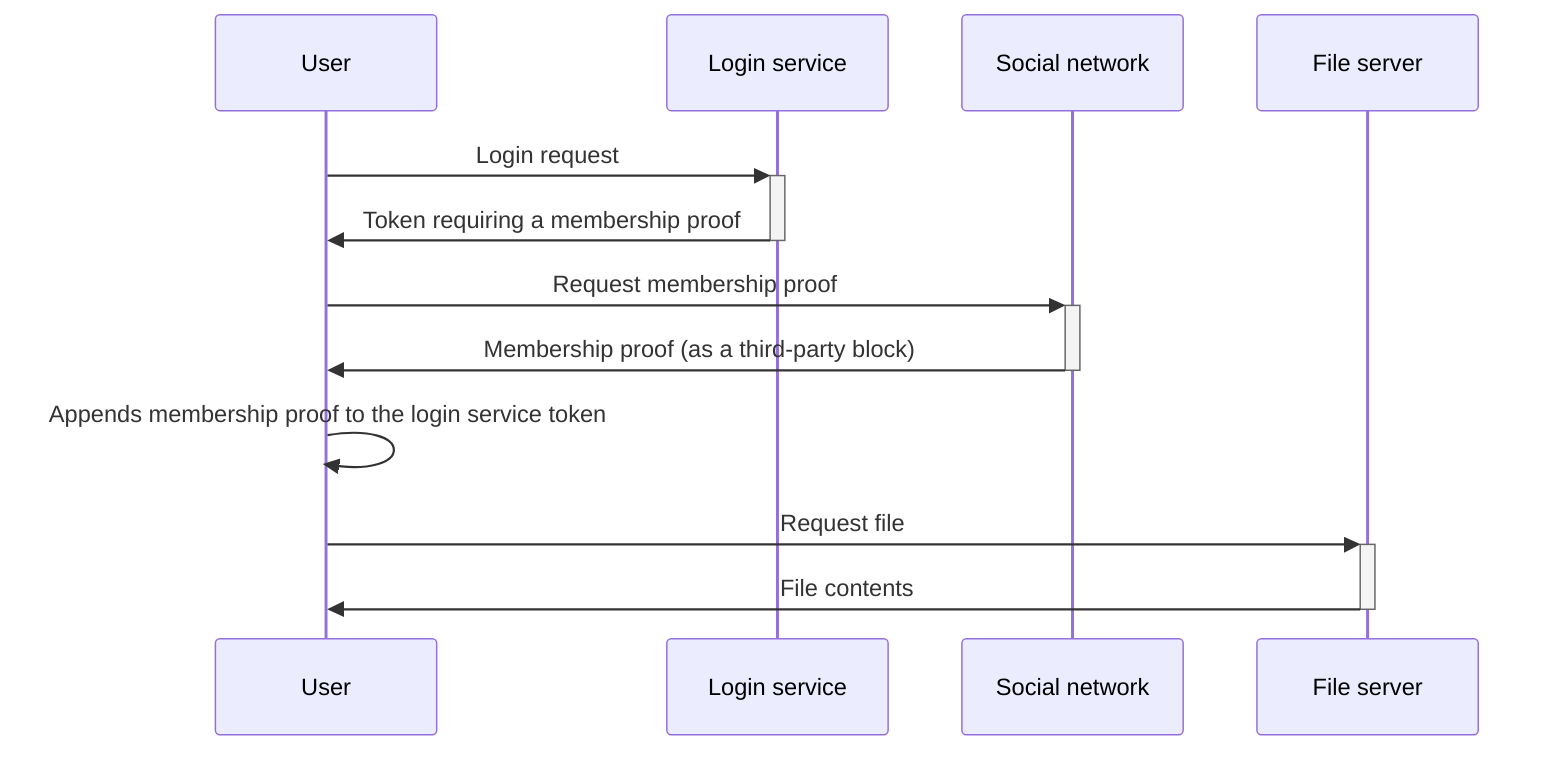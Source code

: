 sequenceDiagram
    User->>+Login service: Login request
    Login service->>-User: Token requiring a membership proof
    User->>+Social network: Request membership proof
    Social network->>-User: Membership proof (as a third-party block)
    User->>User: Appends membership proof to the login service token
    User->>+File server: Request file
    File server->>-User: File contents